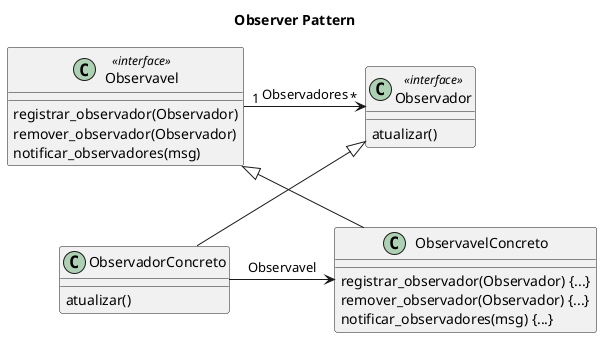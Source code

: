 @startuml
title Observer Pattern

class Observavel <<interface>>
class Observador <<interface>>
class ObservavelConcreto
class ObservadorConcreto

Observavel : registrar_observador(Observador)
Observavel : remover_observador(Observador)
Observavel : notificar_observadores(msg)

Observador : atualizar()
ObservadorConcreto : atualizar()

ObservavelConcreto : registrar_observador(Observador) {...}
ObservavelConcreto : remover_observador(Observador) {...}
ObservavelConcreto : notificar_observadores(msg) {...}

Observavel "1" -right-> "*" Observador : "Observadores"

ObservavelConcreto <-left- ObservadorConcreto : "Observavel"
Observavel <|-- ObservavelConcreto
Observador <|-- ObservadorConcreto
@enduml
